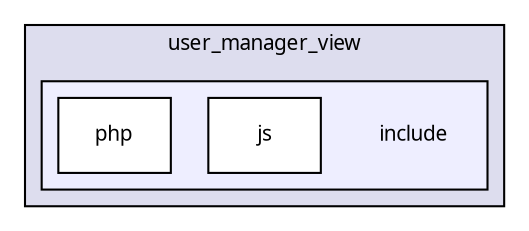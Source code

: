 digraph "packages/user/packages/user_manager/packages/user_manager_view/include/" {
  compound=true
  node [ fontsize="10", fontname="FreeSans.ttf"];
  edge [ labelfontsize="10", labelfontname="FreeSans.ttf"];
  subgraph clusterdir_b908314d31eef46faff3d785e0e27f5b {
    graph [ bgcolor="#ddddee", pencolor="black", label="user_manager_view" fontname="FreeSans.ttf", fontsize="10", URL="dir_b908314d31eef46faff3d785e0e27f5b.html"]
  subgraph clusterdir_33ba6143cf9cc9928d9b6dcda4ccf922 {
    graph [ bgcolor="#eeeeff", pencolor="black", label="" URL="dir_33ba6143cf9cc9928d9b6dcda4ccf922.html"];
    dir_33ba6143cf9cc9928d9b6dcda4ccf922 [shape=plaintext label="include"];
    dir_98453e2d35d9b933cdd16a4dd6350f19 [shape=box label="js" color="black" fillcolor="white" style="filled" URL="dir_98453e2d35d9b933cdd16a4dd6350f19.html"];
    dir_0422cf2e22a52996b415fd6da71e7e3a [shape=box label="php" color="black" fillcolor="white" style="filled" URL="dir_0422cf2e22a52996b415fd6da71e7e3a.html"];
  }
  }
}
